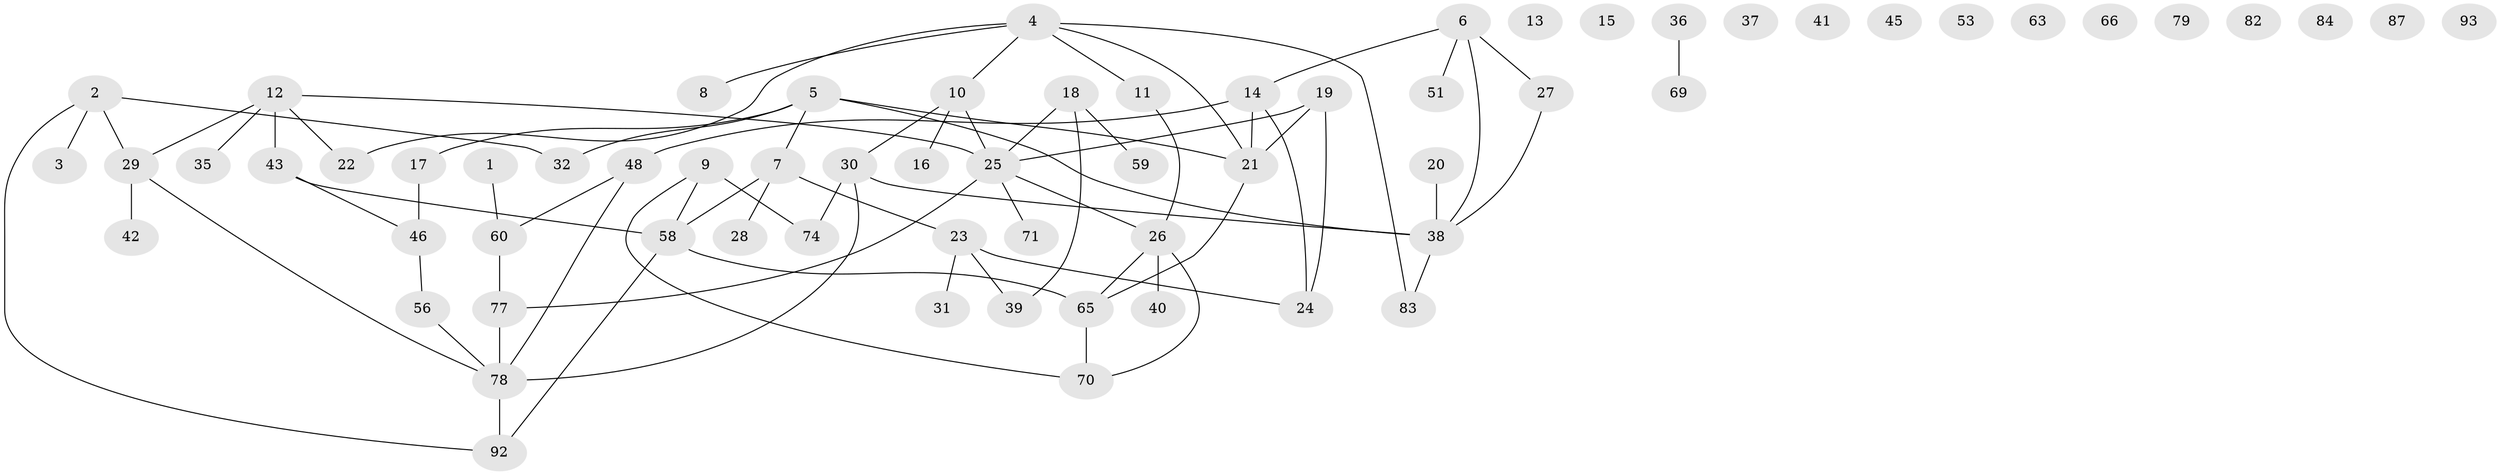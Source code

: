 // Generated by graph-tools (version 1.1) at 2025/23/03/03/25 07:23:24]
// undirected, 66 vertices, 76 edges
graph export_dot {
graph [start="1"]
  node [color=gray90,style=filled];
  1;
  2 [super="+49"];
  3 [super="+62"];
  4 [super="+64"];
  5 [super="+57"];
  6 [super="+72"];
  7 [super="+33"];
  8 [super="+50"];
  9 [super="+89"];
  10 [super="+52"];
  11;
  12 [super="+44"];
  13;
  14 [super="+34"];
  15;
  16;
  17;
  18;
  19;
  20 [super="+67"];
  21 [super="+73"];
  22;
  23 [super="+61"];
  24;
  25 [super="+85"];
  26 [super="+47"];
  27;
  28 [super="+55"];
  29 [super="+76"];
  30 [super="+54"];
  31;
  32;
  35 [super="+91"];
  36;
  37;
  38 [super="+95"];
  39;
  40;
  41;
  42;
  43 [super="+94"];
  45;
  46 [super="+75"];
  48;
  51;
  53;
  56;
  58 [super="+80"];
  59;
  60 [super="+81"];
  63;
  65 [super="+68"];
  66;
  69 [super="+88"];
  70 [super="+90"];
  71;
  74;
  77;
  78 [super="+86"];
  79;
  82;
  83;
  84;
  87;
  92;
  93;
  1 -- 60;
  2 -- 32;
  2 -- 92;
  2 -- 3;
  2 -- 29;
  4 -- 10;
  4 -- 21;
  4 -- 22;
  4 -- 83;
  4 -- 8;
  4 -- 11;
  5 -- 7;
  5 -- 17;
  5 -- 21;
  5 -- 32;
  5 -- 38;
  6 -- 14;
  6 -- 27;
  6 -- 51;
  6 -- 38;
  7 -- 23;
  7 -- 28;
  7 -- 58;
  9 -- 70;
  9 -- 74;
  9 -- 58;
  10 -- 16;
  10 -- 25;
  10 -- 30;
  11 -- 26;
  12 -- 22;
  12 -- 35;
  12 -- 25;
  12 -- 43;
  12 -- 29;
  14 -- 24;
  14 -- 48;
  14 -- 21;
  17 -- 46;
  18 -- 25;
  18 -- 39;
  18 -- 59;
  19 -- 21;
  19 -- 24;
  19 -- 25;
  20 -- 38;
  21 -- 65;
  23 -- 31;
  23 -- 39;
  23 -- 24;
  25 -- 77;
  25 -- 71;
  25 -- 26;
  26 -- 65;
  26 -- 70;
  26 -- 40;
  27 -- 38;
  29 -- 42;
  29 -- 78;
  30 -- 38;
  30 -- 74;
  30 -- 78;
  36 -- 69;
  38 -- 83;
  43 -- 46;
  43 -- 58;
  46 -- 56;
  48 -- 60;
  48 -- 78;
  56 -- 78;
  58 -- 65;
  58 -- 92;
  60 -- 77;
  65 -- 70;
  77 -- 78;
  78 -- 92;
}
